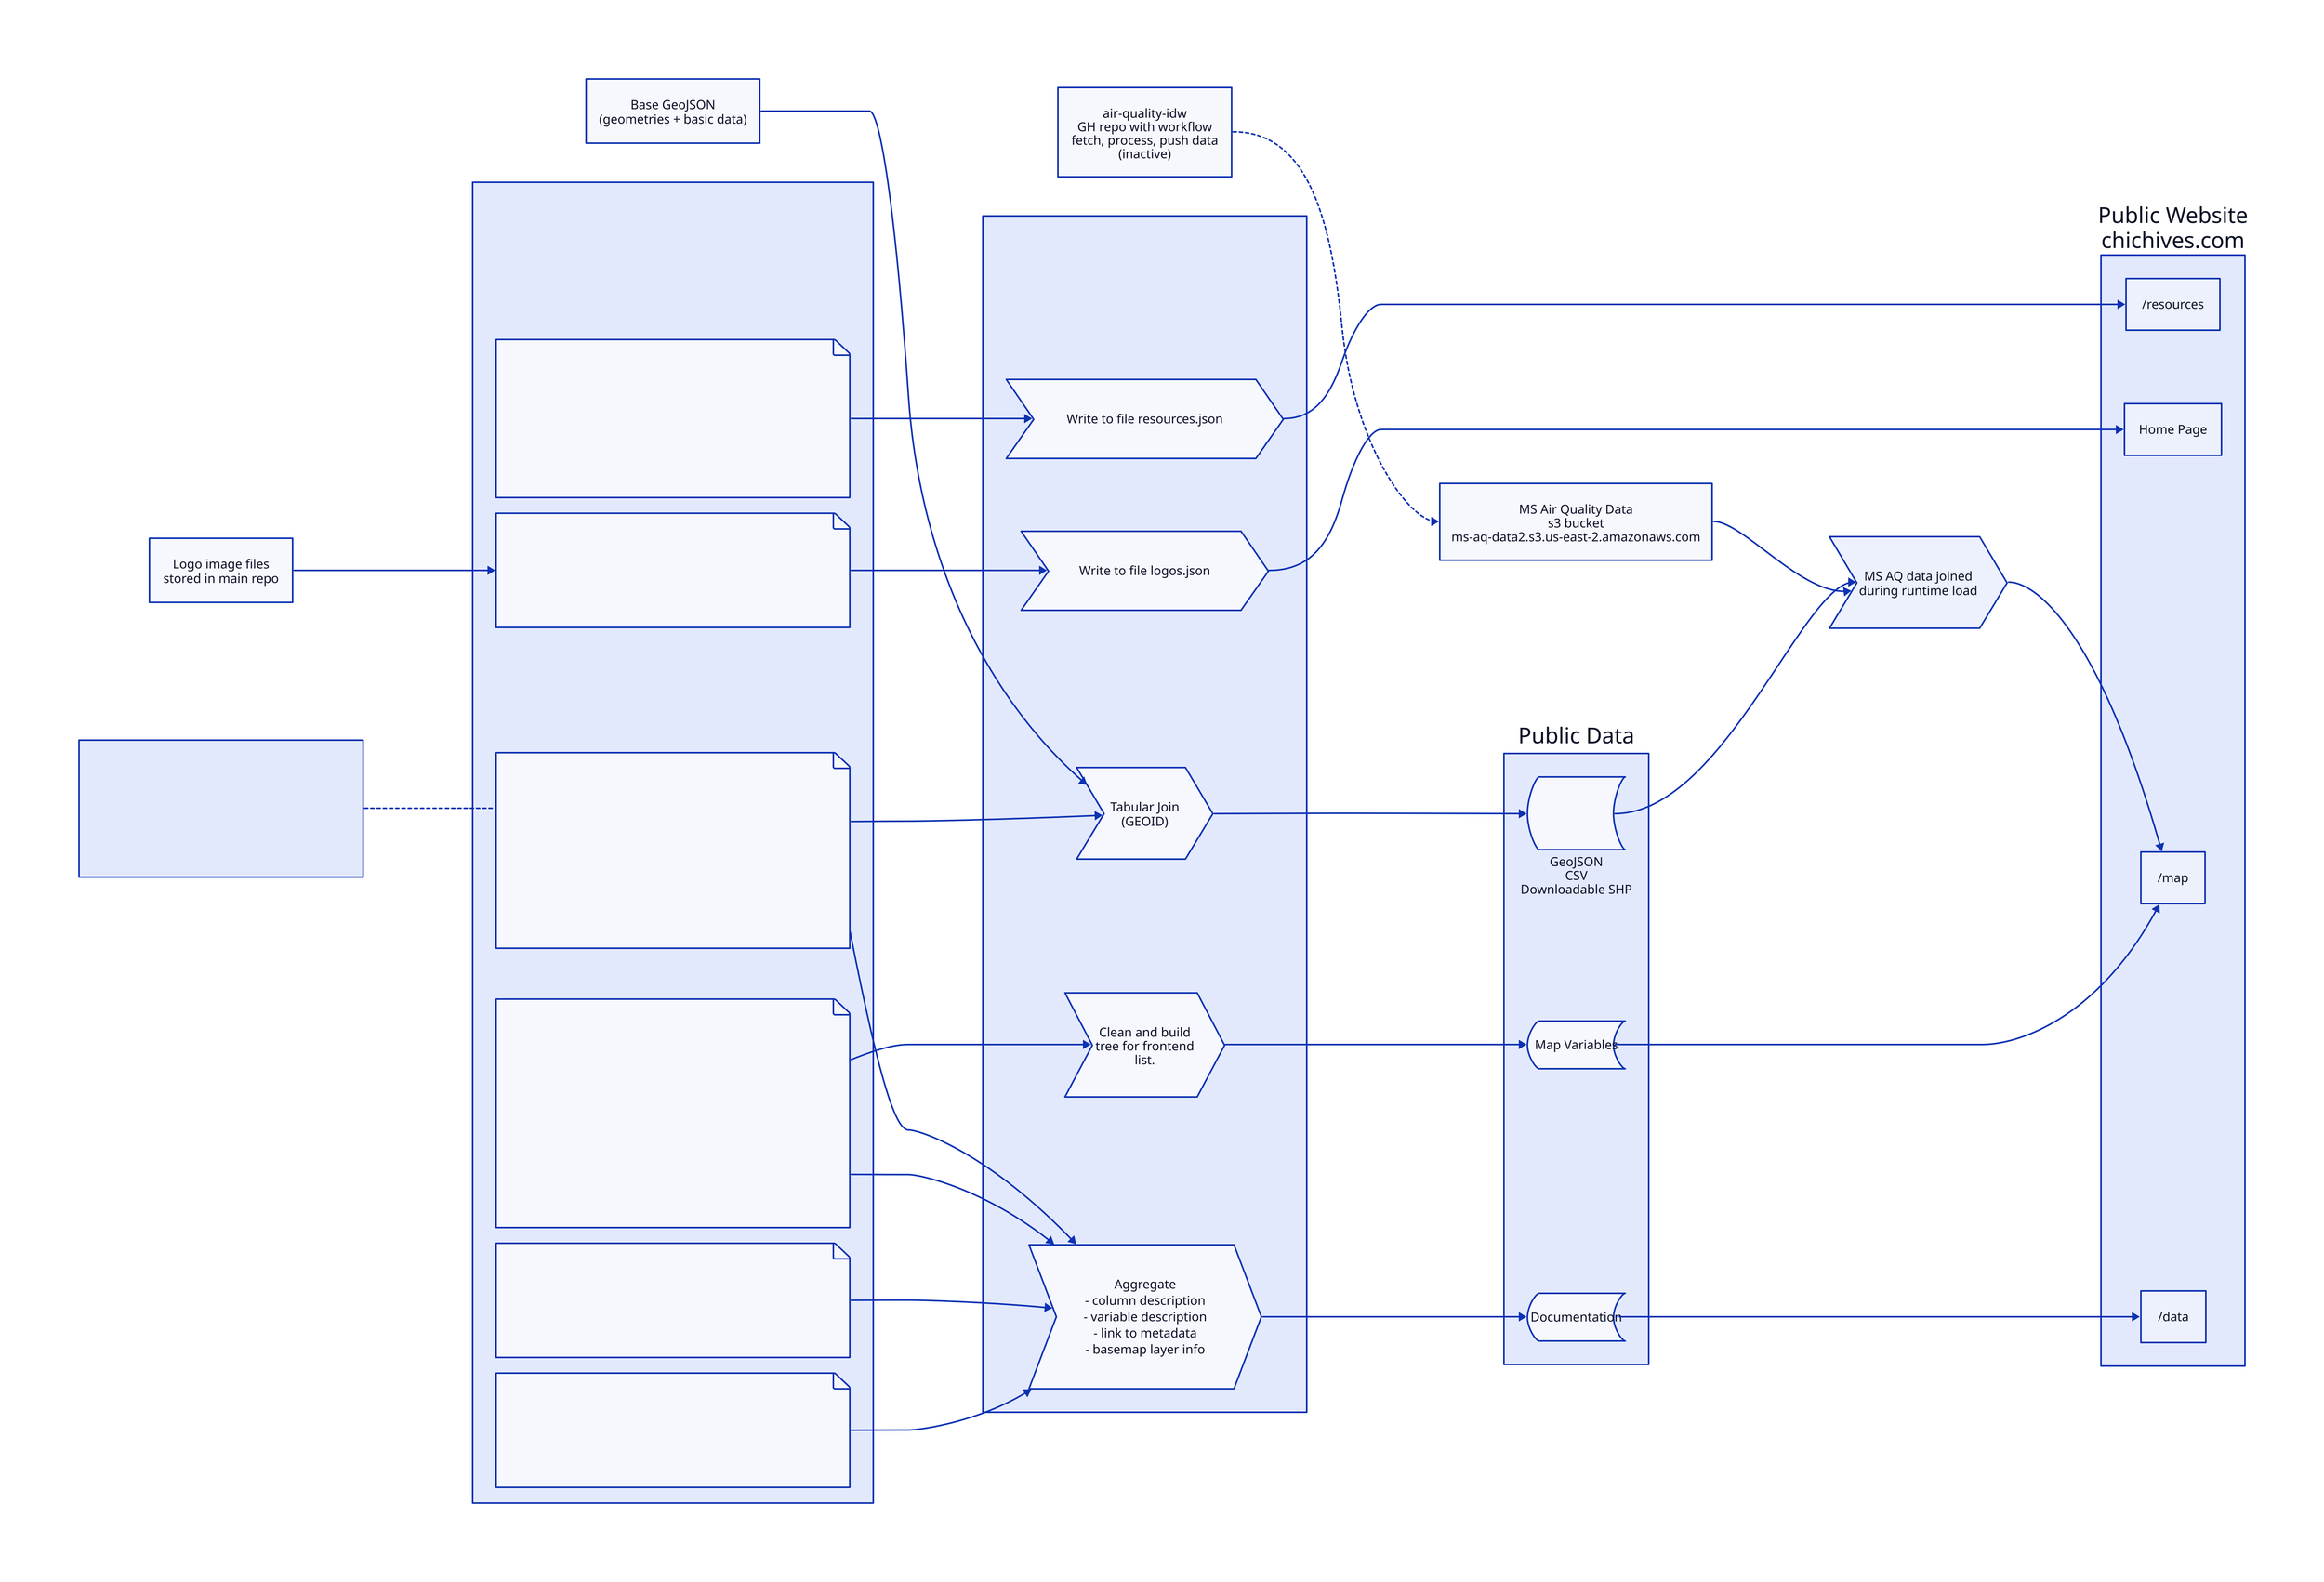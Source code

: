 direction: right
classes: {
    result: {
        shape: circle
        width: 125
    }
    result: {
        shape: stored_data
        width: 125
    }
    input: {
        shape: page
    }
}

outputs.*.class: result


# define all inputs
gdrive: ""
gdrive.text: |md
# Google Drive
Individual sheets for each dataset,<br/>
stored in different folders for each institution|

base-geo: Base GeoJSON\n(geometries + basic data)
logos: Logo image files\nstored in main repo

inputs: ""
inputs.text: |md
## Data Dictionary and Variables.xlsx

A Google Sheets file with 7 sheets, each contain<br/>
configurations or descriptions of data and variables.|
inputs.data-sheets: ""
inputs.data-sheets.text: |md
### Data Sheets
- Name
- Manager
- URL for data sheet
- Metadatalink|
inputs.data-sheets.class: input
inputs.cols: ""
inputs.cols.class: input
inputs.cols.text: |md 
### Columns
Description of all columns|
inputs.variables: ""
inputs.variables.class: input
inputs.variables.text: |md 
### Variables
- Description
- Column
- Units
- Bins (quantile, default, etc.)|
inputs.baselayers: ""
inputs.baselayers.class: input
inputs.baselayers.text: |md 
### BaseLayers
Basemap layer definitions and credits|
inputs.logos: ""
inputs.logos.class: input
inputs.logos.text: |md 
### Contributor Logos
- Path within repo, etc.|
inputs.resources: ""
inputs.resources.class: input
inputs.resources.text: |md 
### Resources
- Title
- Link
- Description, etc.|

gdrive -- inputs.data-sheets {
    style: {
        stroke-dash: 2
    }
}

# define all outputs
outputs: Public Data
outputs.mapvars: Map Variables
outputs.data: GeoJSON\nCSV\nDownloadable SHP
outputs.docs: Documentation

ybd: ''
ybd.text: |md
# yarn build:data

(happens pre-build)|


ybd.tab-join: Tabular Join\n(GEOID)
ybd.tab-join.shape: step

inputs.data-sheets -> ybd.tab-join
base-geo -> ybd.tab-join -> outputs.data

# set 2
ybd.clean: Clean and build\ntree for frontend\nlist.
ybd.clean.shape: step

inputs.variables -> ybd.clean -> outputs.mapvars

# set 3
ybd.agg: |md
Aggregate
- column description
- variable description
- link to metadata
- basemap layer info|
ybd.agg.shape: step

inputs.baselayers -> ybd.agg
inputs.cols -> ybd.agg
inputs.variables -> ybd.agg
inputs.data-sheets -> ybd.agg
ybd.agg -> outputs.docs

# set 4
ybd.agg2: |md
Write to file resources.json|
ybd.agg2.shape: step

inputs.resources -> ybd.agg2
ybd.agg2 -> site.guide

# set 5
ybd.agg3: |md
Write to file logos.json|
ybd.agg3.shape: step

logos -> inputs.logos
inputs.logos -> ybd.agg3
ybd.agg3 -> site.Home Page

idw-repo: air-quality-idw\nGH repo with workflow\nfetch, process, push data\n(inactive)
idw-repo -> aq-bucket {
    style: {
        stroke-dash: 2
    }
}
aq-bucket: MS Air Quality Data\ns3 bucket\nms-aq-data2.s3.us-east-2.amazonaws.com
aq-join: MS AQ data joined\nduring runtime load
aq-join.shape: step
aq-bucket -> aq-join

site: Public Website\nchichives.com
site.map: /map
site.docs: /data
site.guide: /resources

outputs.docs -> site.docs
outputs.mapvars -> site.map
outputs.data -> aq-join -> site.map

